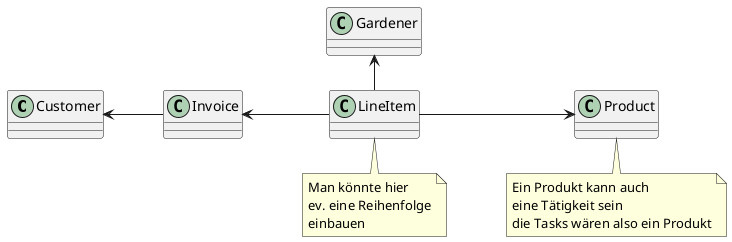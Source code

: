 @startuml

left to right direction

class Customer
class Invoice
class LineItem
note bottom: Man könnte hier\nev. eine Reihenfolge\neinbauen
class Product
note bottom: Ein Produkt kann auch \neine Tätigkeit sein\ndie Tasks wären also ein Produkt
class Gardener


Customer <-- Invoice
Invoice <-- LineItem
LineItem --> Product
LineItem -left-> Gardener

@enduml
